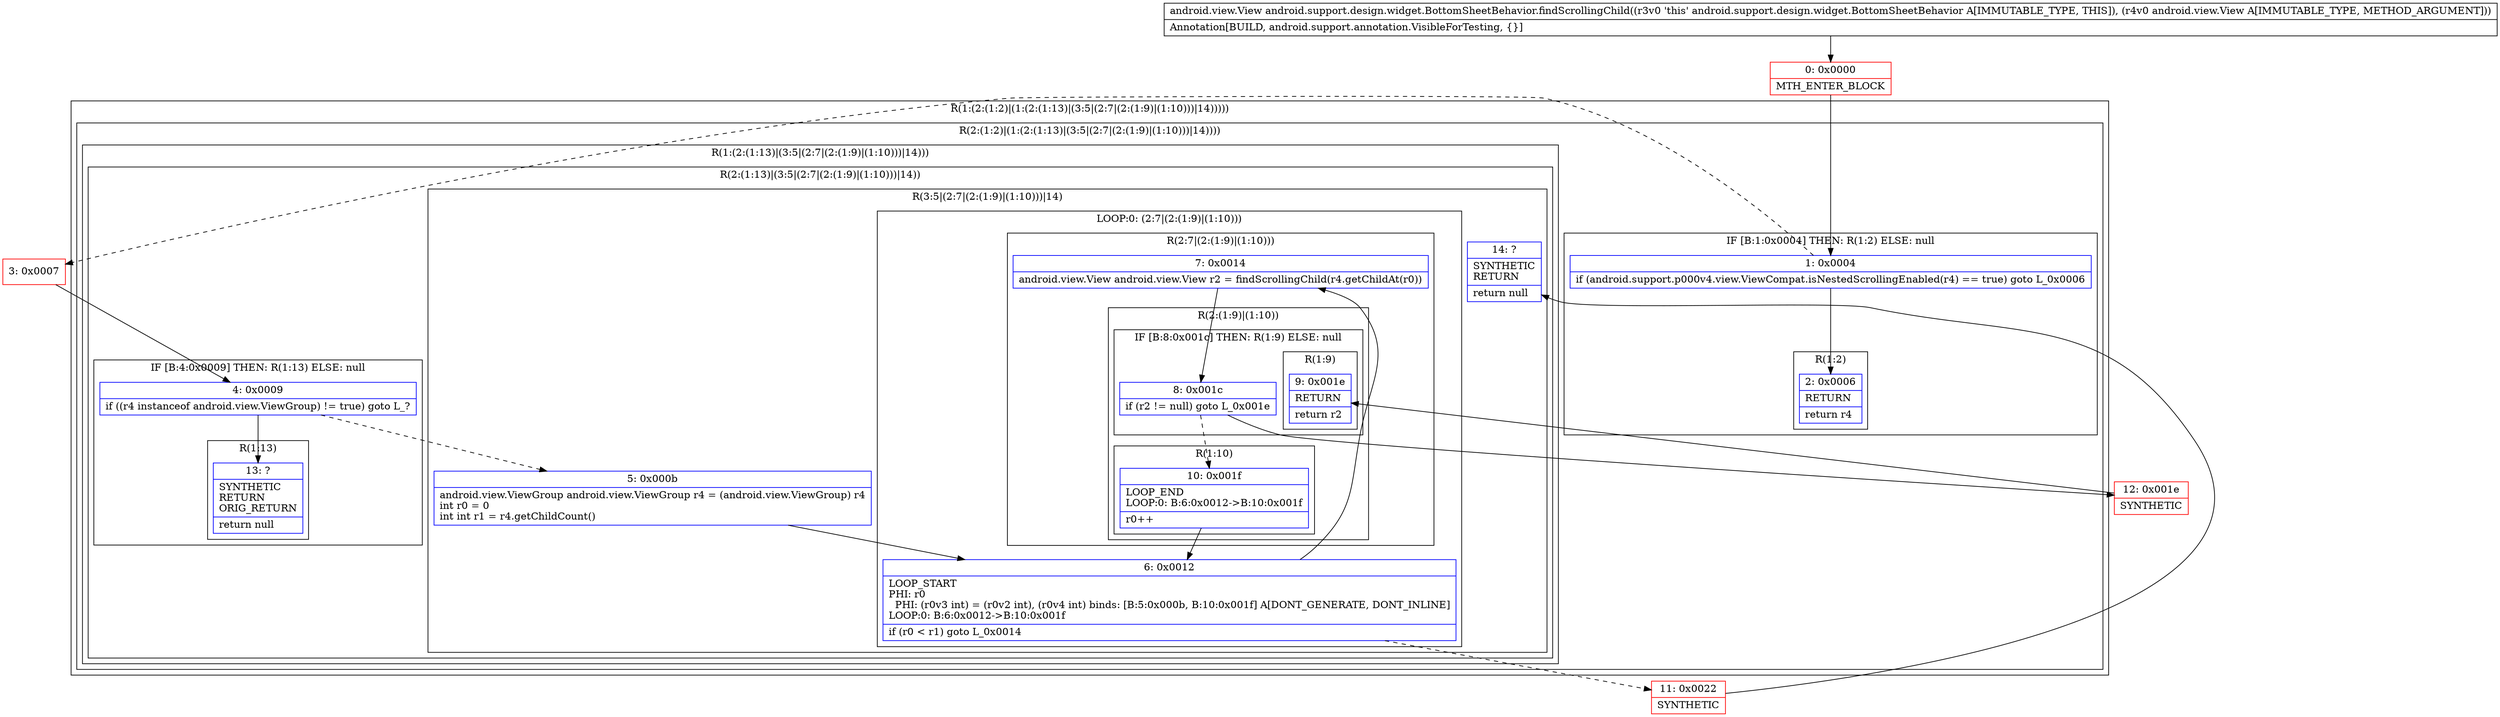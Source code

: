 digraph "CFG forandroid.support.design.widget.BottomSheetBehavior.findScrollingChild(Landroid\/view\/View;)Landroid\/view\/View;" {
subgraph cluster_Region_2073292528 {
label = "R(1:(2:(1:2)|(1:(2:(1:13)|(3:5|(2:7|(2:(1:9)|(1:10)))|14)))))";
node [shape=record,color=blue];
subgraph cluster_Region_1947716776 {
label = "R(2:(1:2)|(1:(2:(1:13)|(3:5|(2:7|(2:(1:9)|(1:10)))|14))))";
node [shape=record,color=blue];
subgraph cluster_IfRegion_1629645163 {
label = "IF [B:1:0x0004] THEN: R(1:2) ELSE: null";
node [shape=record,color=blue];
Node_1 [shape=record,label="{1\:\ 0x0004|if (android.support.p000v4.view.ViewCompat.isNestedScrollingEnabled(r4) == true) goto L_0x0006\l}"];
subgraph cluster_Region_1476708476 {
label = "R(1:2)";
node [shape=record,color=blue];
Node_2 [shape=record,label="{2\:\ 0x0006|RETURN\l|return r4\l}"];
}
}
subgraph cluster_Region_1006914018 {
label = "R(1:(2:(1:13)|(3:5|(2:7|(2:(1:9)|(1:10)))|14)))";
node [shape=record,color=blue];
subgraph cluster_Region_1992073286 {
label = "R(2:(1:13)|(3:5|(2:7|(2:(1:9)|(1:10)))|14))";
node [shape=record,color=blue];
subgraph cluster_IfRegion_78116555 {
label = "IF [B:4:0x0009] THEN: R(1:13) ELSE: null";
node [shape=record,color=blue];
Node_4 [shape=record,label="{4\:\ 0x0009|if ((r4 instanceof android.view.ViewGroup) != true) goto L_?\l}"];
subgraph cluster_Region_2057214219 {
label = "R(1:13)";
node [shape=record,color=blue];
Node_13 [shape=record,label="{13\:\ ?|SYNTHETIC\lRETURN\lORIG_RETURN\l|return null\l}"];
}
}
subgraph cluster_Region_1215739768 {
label = "R(3:5|(2:7|(2:(1:9)|(1:10)))|14)";
node [shape=record,color=blue];
Node_5 [shape=record,label="{5\:\ 0x000b|android.view.ViewGroup android.view.ViewGroup r4 = (android.view.ViewGroup) r4\lint r0 = 0\lint int r1 = r4.getChildCount()\l}"];
subgraph cluster_LoopRegion_1859724299 {
label = "LOOP:0: (2:7|(2:(1:9)|(1:10)))";
node [shape=record,color=blue];
Node_6 [shape=record,label="{6\:\ 0x0012|LOOP_START\lPHI: r0 \l  PHI: (r0v3 int) = (r0v2 int), (r0v4 int) binds: [B:5:0x000b, B:10:0x001f] A[DONT_GENERATE, DONT_INLINE]\lLOOP:0: B:6:0x0012\-\>B:10:0x001f\l|if (r0 \< r1) goto L_0x0014\l}"];
subgraph cluster_Region_607319301 {
label = "R(2:7|(2:(1:9)|(1:10)))";
node [shape=record,color=blue];
Node_7 [shape=record,label="{7\:\ 0x0014|android.view.View android.view.View r2 = findScrollingChild(r4.getChildAt(r0))\l}"];
subgraph cluster_Region_1682670819 {
label = "R(2:(1:9)|(1:10))";
node [shape=record,color=blue];
subgraph cluster_IfRegion_159326316 {
label = "IF [B:8:0x001c] THEN: R(1:9) ELSE: null";
node [shape=record,color=blue];
Node_8 [shape=record,label="{8\:\ 0x001c|if (r2 != null) goto L_0x001e\l}"];
subgraph cluster_Region_987133595 {
label = "R(1:9)";
node [shape=record,color=blue];
Node_9 [shape=record,label="{9\:\ 0x001e|RETURN\l|return r2\l}"];
}
}
subgraph cluster_Region_1959757050 {
label = "R(1:10)";
node [shape=record,color=blue];
Node_10 [shape=record,label="{10\:\ 0x001f|LOOP_END\lLOOP:0: B:6:0x0012\-\>B:10:0x001f\l|r0++\l}"];
}
}
}
}
Node_14 [shape=record,label="{14\:\ ?|SYNTHETIC\lRETURN\l|return null\l}"];
}
}
}
}
}
Node_0 [shape=record,color=red,label="{0\:\ 0x0000|MTH_ENTER_BLOCK\l}"];
Node_3 [shape=record,color=red,label="{3\:\ 0x0007}"];
Node_11 [shape=record,color=red,label="{11\:\ 0x0022|SYNTHETIC\l}"];
Node_12 [shape=record,color=red,label="{12\:\ 0x001e|SYNTHETIC\l}"];
MethodNode[shape=record,label="{android.view.View android.support.design.widget.BottomSheetBehavior.findScrollingChild((r3v0 'this' android.support.design.widget.BottomSheetBehavior A[IMMUTABLE_TYPE, THIS]), (r4v0 android.view.View A[IMMUTABLE_TYPE, METHOD_ARGUMENT]))  | Annotation[BUILD, android.support.annotation.VisibleForTesting, \{\}]\l}"];
MethodNode -> Node_0;
Node_1 -> Node_2;
Node_1 -> Node_3[style=dashed];
Node_4 -> Node_5[style=dashed];
Node_4 -> Node_13;
Node_5 -> Node_6;
Node_6 -> Node_7;
Node_6 -> Node_11[style=dashed];
Node_7 -> Node_8;
Node_8 -> Node_10[style=dashed];
Node_8 -> Node_12;
Node_10 -> Node_6;
Node_0 -> Node_1;
Node_3 -> Node_4;
Node_11 -> Node_14;
Node_12 -> Node_9;
}

